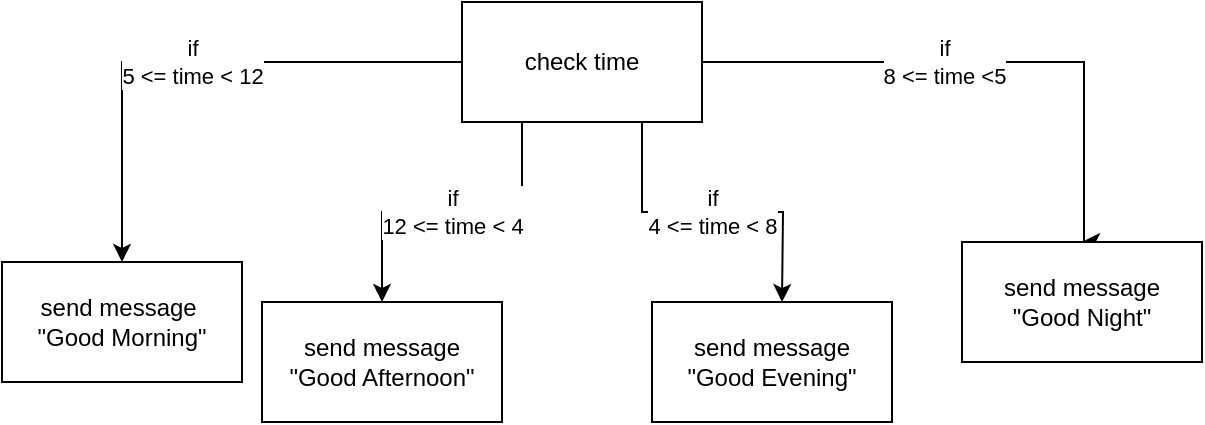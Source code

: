 <mxfile version="24.2.1" type="device">
  <diagram name="Page-1" id="b3zvjbANU54kzBuyWCkq">
    <mxGraphModel dx="1050" dy="522" grid="1" gridSize="10" guides="1" tooltips="1" connect="1" arrows="1" fold="1" page="1" pageScale="1" pageWidth="850" pageHeight="1100" math="0" shadow="0">
      <root>
        <mxCell id="0" />
        <mxCell id="1" parent="0" />
        <mxCell id="cHeDTnT-B8VR5-G8_JyS-5" value="if&lt;div&gt;5 &amp;lt;= time &amp;lt; 12&lt;/div&gt;" style="edgeStyle=orthogonalEdgeStyle;rounded=0;orthogonalLoop=1;jettySize=auto;html=1;" edge="1" parent="1" source="cHeDTnT-B8VR5-G8_JyS-1" target="cHeDTnT-B8VR5-G8_JyS-6">
          <mxGeometry relative="1" as="geometry">
            <mxPoint x="160" y="220" as="targetPoint" />
            <mxPoint as="offset" />
          </mxGeometry>
        </mxCell>
        <mxCell id="cHeDTnT-B8VR5-G8_JyS-7" value="if&lt;div&gt;12 &amp;lt;= time &amp;lt; 4&lt;/div&gt;" style="edgeStyle=orthogonalEdgeStyle;rounded=0;orthogonalLoop=1;jettySize=auto;html=1;exitX=0.25;exitY=1;exitDx=0;exitDy=0;" edge="1" parent="1" source="cHeDTnT-B8VR5-G8_JyS-1" target="cHeDTnT-B8VR5-G8_JyS-8">
          <mxGeometry relative="1" as="geometry">
            <mxPoint x="290" y="240" as="targetPoint" />
          </mxGeometry>
        </mxCell>
        <mxCell id="cHeDTnT-B8VR5-G8_JyS-10" value="if&lt;div&gt;4 &amp;lt;= time &amp;lt; 8&lt;/div&gt;" style="edgeStyle=orthogonalEdgeStyle;rounded=0;orthogonalLoop=1;jettySize=auto;html=1;exitX=0.75;exitY=1;exitDx=0;exitDy=0;" edge="1" parent="1" source="cHeDTnT-B8VR5-G8_JyS-1">
          <mxGeometry x="-0.003" relative="1" as="geometry">
            <mxPoint x="490" y="210" as="targetPoint" />
            <mxPoint as="offset" />
          </mxGeometry>
        </mxCell>
        <mxCell id="cHeDTnT-B8VR5-G8_JyS-12" value="if&lt;div&gt;8 &amp;lt;= time &amp;lt;5&lt;/div&gt;" style="edgeStyle=orthogonalEdgeStyle;rounded=0;orthogonalLoop=1;jettySize=auto;html=1;exitX=1;exitY=0.5;exitDx=0;exitDy=0;" edge="1" parent="1">
          <mxGeometry x="-0.002" relative="1" as="geometry">
            <mxPoint x="640" y="180" as="targetPoint" />
            <mxPoint x="410" y="90" as="sourcePoint" />
            <Array as="points">
              <mxPoint x="641" y="90" />
            </Array>
            <mxPoint as="offset" />
          </mxGeometry>
        </mxCell>
        <mxCell id="cHeDTnT-B8VR5-G8_JyS-1" value="check time" style="rounded=0;whiteSpace=wrap;html=1;" vertex="1" parent="1">
          <mxGeometry x="330" y="60" width="120" height="60" as="geometry" />
        </mxCell>
        <mxCell id="cHeDTnT-B8VR5-G8_JyS-6" value="send message&amp;nbsp;&lt;div&gt;&quot;Good Morning&quot;&lt;/div&gt;" style="rounded=0;whiteSpace=wrap;html=1;" vertex="1" parent="1">
          <mxGeometry x="100" y="190" width="120" height="60" as="geometry" />
        </mxCell>
        <mxCell id="cHeDTnT-B8VR5-G8_JyS-8" value="send message&lt;div&gt;&quot;Good Afternoon&quot;&lt;/div&gt;" style="rounded=0;whiteSpace=wrap;html=1;" vertex="1" parent="1">
          <mxGeometry x="230" y="210" width="120" height="60" as="geometry" />
        </mxCell>
        <mxCell id="cHeDTnT-B8VR5-G8_JyS-11" value="send message&lt;div&gt;&quot;Good Evening&quot;&lt;/div&gt;" style="rounded=0;whiteSpace=wrap;html=1;" vertex="1" parent="1">
          <mxGeometry x="425" y="210" width="120" height="60" as="geometry" />
        </mxCell>
        <mxCell id="cHeDTnT-B8VR5-G8_JyS-13" value="send message&lt;div&gt;&quot;Good Night&quot;&lt;/div&gt;" style="rounded=0;whiteSpace=wrap;html=1;" vertex="1" parent="1">
          <mxGeometry x="580" y="180" width="120" height="60" as="geometry" />
        </mxCell>
      </root>
    </mxGraphModel>
  </diagram>
</mxfile>
